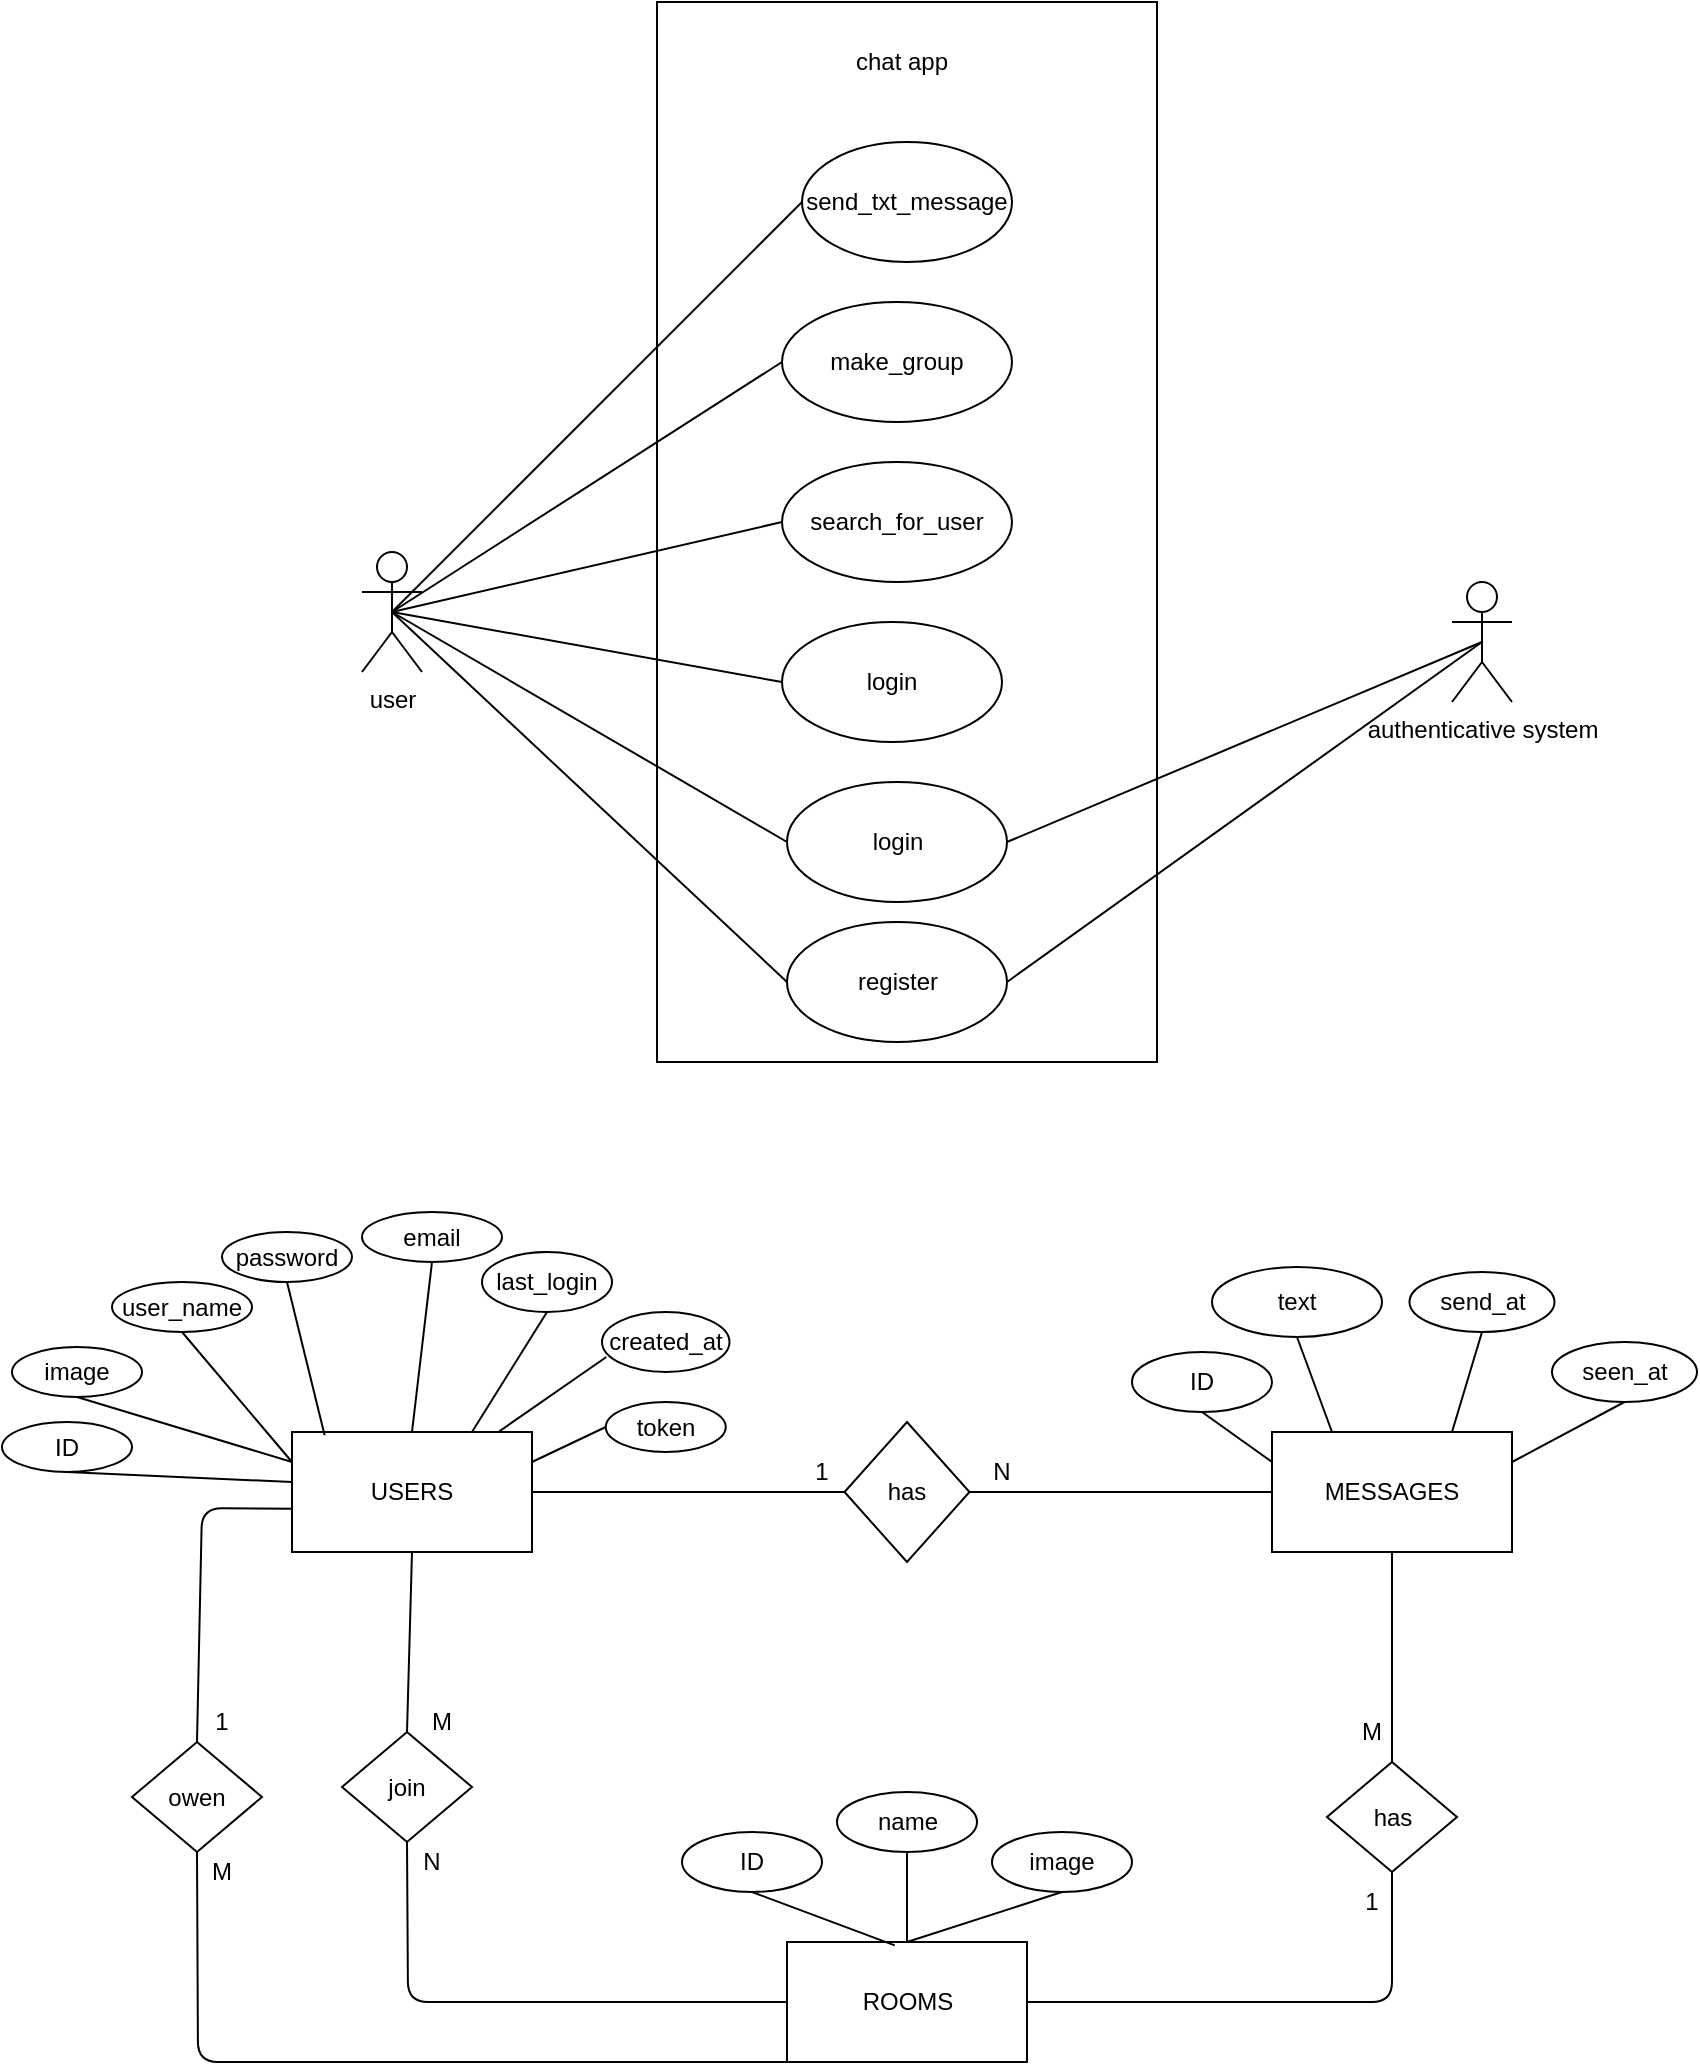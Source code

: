 <mxfile>
    <diagram id="wynGTHeyuO8-08cHfItO" name="Page-1">
        <mxGraphModel dx="1717" dy="1714" grid="1" gridSize="5" guides="1" tooltips="1" connect="1" arrows="1" fold="1" page="1" pageScale="1" pageWidth="850" pageHeight="1100" math="0" shadow="0">
            <root>
                <mxCell id="0"/>
                <mxCell id="1" parent="0"/>
                <mxCell id="2" value="user&lt;br&gt;" style="shape=umlActor;verticalLabelPosition=bottom;verticalAlign=top;html=1;outlineConnect=0;" parent="1" vertex="1">
                    <mxGeometry x="80" y="95" width="30" height="60" as="geometry"/>
                </mxCell>
                <mxCell id="5" value="" style="rounded=0;whiteSpace=wrap;html=1;" parent="1" vertex="1">
                    <mxGeometry x="227.5" y="-180" width="250" height="530" as="geometry"/>
                </mxCell>
                <mxCell id="10" value="chat app" style="text;html=1;strokeColor=none;fillColor=none;align=center;verticalAlign=middle;whiteSpace=wrap;rounded=0;" parent="1" vertex="1">
                    <mxGeometry x="290" y="-170" width="120" height="40" as="geometry"/>
                </mxCell>
                <mxCell id="11" value="send_txt_message" style="ellipse;whiteSpace=wrap;html=1;" parent="1" vertex="1">
                    <mxGeometry x="300" y="-110" width="105" height="60" as="geometry"/>
                </mxCell>
                <mxCell id="12" value="make_group" style="ellipse;whiteSpace=wrap;html=1;" parent="1" vertex="1">
                    <mxGeometry x="290" y="-30" width="115" height="60" as="geometry"/>
                </mxCell>
                <mxCell id="13" value="search_for_user" style="ellipse;whiteSpace=wrap;html=1;" parent="1" vertex="1">
                    <mxGeometry x="290" y="50" width="115" height="60" as="geometry"/>
                </mxCell>
                <mxCell id="14" value="login" style="ellipse;whiteSpace=wrap;html=1;" parent="1" vertex="1">
                    <mxGeometry x="290" y="130" width="110" height="60" as="geometry"/>
                </mxCell>
                <mxCell id="15" value="login" style="ellipse;whiteSpace=wrap;html=1;" parent="1" vertex="1">
                    <mxGeometry x="292.5" y="210" width="110" height="60" as="geometry"/>
                </mxCell>
                <mxCell id="17" value="register" style="ellipse;whiteSpace=wrap;html=1;" parent="1" vertex="1">
                    <mxGeometry x="292.5" y="280" width="110" height="60" as="geometry"/>
                </mxCell>
                <mxCell id="20" value="" style="endArrow=none;html=1;exitX=0.5;exitY=0.5;exitDx=0;exitDy=0;exitPerimeter=0;entryX=0;entryY=0.5;entryDx=0;entryDy=0;" parent="1" source="2" target="11" edge="1">
                    <mxGeometry width="50" height="50" relative="1" as="geometry">
                        <mxPoint x="420" y="95" as="sourcePoint"/>
                        <mxPoint x="210" y="10" as="targetPoint"/>
                    </mxGeometry>
                </mxCell>
                <mxCell id="24" value="" style="endArrow=none;html=1;exitX=0.5;exitY=0.5;exitDx=0;exitDy=0;exitPerimeter=0;entryX=0;entryY=0.5;entryDx=0;entryDy=0;" parent="1" source="2" target="12" edge="1">
                    <mxGeometry width="50" height="50" relative="1" as="geometry">
                        <mxPoint x="100" y="130" as="sourcePoint"/>
                        <mxPoint x="300" y="-75" as="targetPoint"/>
                    </mxGeometry>
                </mxCell>
                <mxCell id="25" value="" style="endArrow=none;html=1;entryX=0;entryY=0.5;entryDx=0;entryDy=0;exitX=0.5;exitY=0.5;exitDx=0;exitDy=0;exitPerimeter=0;" parent="1" source="2" target="13" edge="1">
                    <mxGeometry width="50" height="50" relative="1" as="geometry">
                        <mxPoint x="100" y="130" as="sourcePoint"/>
                        <mxPoint x="295" y="5" as="targetPoint"/>
                    </mxGeometry>
                </mxCell>
                <mxCell id="26" value="" style="endArrow=none;html=1;entryX=0;entryY=0.5;entryDx=0;entryDy=0;exitX=0.5;exitY=0.5;exitDx=0;exitDy=0;exitPerimeter=0;" parent="1" source="2" target="14" edge="1">
                    <mxGeometry width="50" height="50" relative="1" as="geometry">
                        <mxPoint x="100" y="130" as="sourcePoint"/>
                        <mxPoint x="295" y="85" as="targetPoint"/>
                    </mxGeometry>
                </mxCell>
                <mxCell id="27" value="" style="endArrow=none;html=1;entryX=0;entryY=0.5;entryDx=0;entryDy=0;exitX=0.5;exitY=0.5;exitDx=0;exitDy=0;exitPerimeter=0;" parent="1" source="2" target="15" edge="1">
                    <mxGeometry width="50" height="50" relative="1" as="geometry">
                        <mxPoint x="145" y="195" as="sourcePoint"/>
                        <mxPoint x="300" y="90" as="targetPoint"/>
                    </mxGeometry>
                </mxCell>
                <mxCell id="28" value="" style="endArrow=none;html=1;entryX=0;entryY=0.5;entryDx=0;entryDy=0;exitX=0.5;exitY=0.5;exitDx=0;exitDy=0;exitPerimeter=0;" parent="1" source="2" target="17" edge="1">
                    <mxGeometry width="50" height="50" relative="1" as="geometry">
                        <mxPoint x="110" y="140" as="sourcePoint"/>
                        <mxPoint x="305" y="95" as="targetPoint"/>
                    </mxGeometry>
                </mxCell>
                <mxCell id="29" value="authenticative system" style="shape=umlActor;verticalLabelPosition=bottom;verticalAlign=top;html=1;outlineConnect=0;" parent="1" vertex="1">
                    <mxGeometry x="625" y="110" width="30" height="60" as="geometry"/>
                </mxCell>
                <mxCell id="32" value="" style="endArrow=none;html=1;entryX=1;entryY=0.5;entryDx=0;entryDy=0;exitX=0.5;exitY=0.5;exitDx=0;exitDy=0;exitPerimeter=0;" parent="1" source="29" target="15" edge="1">
                    <mxGeometry width="50" height="50" relative="1" as="geometry">
                        <mxPoint x="100" y="130" as="sourcePoint"/>
                        <mxPoint x="405" y="235" as="targetPoint"/>
                    </mxGeometry>
                </mxCell>
                <mxCell id="33" value="" style="endArrow=none;html=1;entryX=1;entryY=0.5;entryDx=0;entryDy=0;exitX=0.5;exitY=0.5;exitDx=0;exitDy=0;exitPerimeter=0;" parent="1" source="29" target="17" edge="1">
                    <mxGeometry width="50" height="50" relative="1" as="geometry">
                        <mxPoint x="625" y="81.29" as="sourcePoint"/>
                        <mxPoint x="407.5" y="245" as="targetPoint"/>
                    </mxGeometry>
                </mxCell>
                <mxCell id="34" value="USERS" style="rounded=0;whiteSpace=wrap;html=1;fontFamily=Helvetica;" parent="1" vertex="1">
                    <mxGeometry x="45" y="535" width="120" height="60" as="geometry"/>
                </mxCell>
                <mxCell id="35" value="MESSAGES" style="rounded=0;whiteSpace=wrap;html=1;fontFamily=Helvetica;" parent="1" vertex="1">
                    <mxGeometry x="535" y="535" width="120" height="60" as="geometry"/>
                </mxCell>
                <mxCell id="36" value="ROOMS" style="rounded=0;whiteSpace=wrap;html=1;fontFamily=Helvetica;" parent="1" vertex="1">
                    <mxGeometry x="292.5" y="790" width="120" height="60" as="geometry"/>
                </mxCell>
                <mxCell id="37" value="has" style="rhombus;whiteSpace=wrap;html=1;fontFamily=Helvetica;" parent="1" vertex="1">
                    <mxGeometry x="321.25" y="530" width="62.5" height="70" as="geometry"/>
                </mxCell>
                <mxCell id="38" value="" style="endArrow=none;html=1;fontFamily=Helvetica;exitX=0;exitY=0.5;exitDx=0;exitDy=0;entryX=1;entryY=0.5;entryDx=0;entryDy=0;" parent="1" source="35" target="37" edge="1">
                    <mxGeometry width="50" height="50" relative="1" as="geometry">
                        <mxPoint x="505" y="580" as="sourcePoint"/>
                        <mxPoint x="395" y="585" as="targetPoint"/>
                    </mxGeometry>
                </mxCell>
                <mxCell id="39" value="" style="endArrow=none;html=1;fontFamily=Helvetica;exitX=1;exitY=0.5;exitDx=0;exitDy=0;" parent="1" source="34" target="37" edge="1">
                    <mxGeometry width="50" height="50" relative="1" as="geometry">
                        <mxPoint x="415" y="610" as="sourcePoint"/>
                        <mxPoint x="465" y="560" as="targetPoint"/>
                    </mxGeometry>
                </mxCell>
                <mxCell id="40" value="join" style="rhombus;whiteSpace=wrap;html=1;fontFamily=Helvetica;" parent="1" vertex="1">
                    <mxGeometry x="70" y="685" width="65" height="55" as="geometry"/>
                </mxCell>
                <mxCell id="41" value="" style="endArrow=none;html=1;fontFamily=Helvetica;exitX=0.5;exitY=0;exitDx=0;exitDy=0;entryX=0.5;entryY=1;entryDx=0;entryDy=0;" parent="1" source="40" target="34" edge="1">
                    <mxGeometry width="50" height="50" relative="1" as="geometry">
                        <mxPoint x="415" y="610" as="sourcePoint"/>
                        <mxPoint x="465" y="560" as="targetPoint"/>
                    </mxGeometry>
                </mxCell>
                <mxCell id="42" value="" style="endArrow=none;html=1;fontFamily=Helvetica;exitX=0.5;exitY=1;exitDx=0;exitDy=0;entryX=0;entryY=0.5;entryDx=0;entryDy=0;" parent="1" source="40" target="36" edge="1">
                    <mxGeometry width="50" height="50" relative="1" as="geometry">
                        <mxPoint x="415" y="610" as="sourcePoint"/>
                        <mxPoint x="465" y="560" as="targetPoint"/>
                        <Array as="points">
                            <mxPoint x="103" y="820"/>
                        </Array>
                    </mxGeometry>
                </mxCell>
                <mxCell id="44" value="has" style="rhombus;whiteSpace=wrap;html=1;fontFamily=Helvetica;" parent="1" vertex="1">
                    <mxGeometry x="562.5" y="700" width="65" height="55" as="geometry"/>
                </mxCell>
                <mxCell id="48" value="" style="endArrow=none;html=1;fontFamily=Helvetica;exitX=1;exitY=0.5;exitDx=0;exitDy=0;entryX=0.5;entryY=1;entryDx=0;entryDy=0;" parent="1" source="36" target="44" edge="1">
                    <mxGeometry width="50" height="50" relative="1" as="geometry">
                        <mxPoint x="415" y="610" as="sourcePoint"/>
                        <mxPoint x="465" y="560" as="targetPoint"/>
                        <Array as="points">
                            <mxPoint x="595" y="820"/>
                        </Array>
                    </mxGeometry>
                </mxCell>
                <mxCell id="49" value="" style="endArrow=none;html=1;fontFamily=Helvetica;exitX=0.5;exitY=0;exitDx=0;exitDy=0;entryX=0.5;entryY=1;entryDx=0;entryDy=0;" parent="1" source="44" target="35" edge="1">
                    <mxGeometry width="50" height="50" relative="1" as="geometry">
                        <mxPoint x="415" y="610" as="sourcePoint"/>
                        <mxPoint x="465" y="560" as="targetPoint"/>
                    </mxGeometry>
                </mxCell>
                <mxCell id="51" value="N" style="text;html=1;strokeColor=none;fillColor=none;align=center;verticalAlign=middle;whiteSpace=wrap;rounded=0;fontFamily=Helvetica;" parent="1" vertex="1">
                    <mxGeometry x="85" y="735" width="60" height="30" as="geometry"/>
                </mxCell>
                <mxCell id="53" value="M" style="text;html=1;strokeColor=none;fillColor=none;align=center;verticalAlign=middle;whiteSpace=wrap;rounded=0;fontFamily=Helvetica;" parent="1" vertex="1">
                    <mxGeometry x="555" y="670" width="60" height="30" as="geometry"/>
                </mxCell>
                <mxCell id="54" value="1" style="text;html=1;strokeColor=none;fillColor=none;align=center;verticalAlign=middle;whiteSpace=wrap;rounded=0;fontFamily=Helvetica;" parent="1" vertex="1">
                    <mxGeometry x="555" y="755" width="60" height="30" as="geometry"/>
                </mxCell>
                <mxCell id="55" value="1" style="text;html=1;strokeColor=none;fillColor=none;align=center;verticalAlign=middle;whiteSpace=wrap;rounded=0;fontFamily=Helvetica;" parent="1" vertex="1">
                    <mxGeometry x="280" y="540" width="60" height="30" as="geometry"/>
                </mxCell>
                <mxCell id="56" value="N" style="text;html=1;strokeColor=none;fillColor=none;align=center;verticalAlign=middle;whiteSpace=wrap;rounded=0;fontFamily=Helvetica;" parent="1" vertex="1">
                    <mxGeometry x="370" y="540" width="60" height="30" as="geometry"/>
                </mxCell>
                <mxCell id="57" value="ID" style="ellipse;whiteSpace=wrap;html=1;fontFamily=Helvetica;" parent="1" vertex="1">
                    <mxGeometry x="-100" y="530" width="65" height="25" as="geometry"/>
                </mxCell>
                <mxCell id="59" value="password" style="ellipse;whiteSpace=wrap;html=1;fontFamily=Helvetica;" parent="1" vertex="1">
                    <mxGeometry x="10" y="435" width="65" height="25" as="geometry"/>
                </mxCell>
                <mxCell id="60" value="user_name" style="ellipse;whiteSpace=wrap;html=1;fontFamily=Helvetica;" parent="1" vertex="1">
                    <mxGeometry x="-45" y="460" width="70" height="25" as="geometry"/>
                </mxCell>
                <mxCell id="61" value="email" style="ellipse;whiteSpace=wrap;html=1;fontFamily=Helvetica;" parent="1" vertex="1">
                    <mxGeometry x="80" y="425" width="70" height="25" as="geometry"/>
                </mxCell>
                <mxCell id="65" value="text" style="ellipse;whiteSpace=wrap;html=1;fontFamily=Helvetica;" parent="1" vertex="1">
                    <mxGeometry x="505" y="452.5" width="85" height="35" as="geometry"/>
                </mxCell>
                <mxCell id="66" value="ID" style="ellipse;whiteSpace=wrap;html=1;fontFamily=Helvetica;" parent="1" vertex="1">
                    <mxGeometry x="465" y="495" width="70" height="30" as="geometry"/>
                </mxCell>
                <mxCell id="68" value="send_at" style="ellipse;whiteSpace=wrap;html=1;fontFamily=Helvetica;" parent="1" vertex="1">
                    <mxGeometry x="603.75" y="455" width="72.5" height="30" as="geometry"/>
                </mxCell>
                <mxCell id="69" value="created_at" style="ellipse;whiteSpace=wrap;html=1;fontFamily=Helvetica;" parent="1" vertex="1">
                    <mxGeometry x="200" y="475" width="63.75" height="30" as="geometry"/>
                </mxCell>
                <mxCell id="70" value="token" style="ellipse;whiteSpace=wrap;html=1;fontFamily=Helvetica;" parent="1" vertex="1">
                    <mxGeometry x="201.88" y="520" width="60" height="25" as="geometry"/>
                </mxCell>
                <mxCell id="71" value="last_login" style="ellipse;whiteSpace=wrap;html=1;fontFamily=Helvetica;" parent="1" vertex="1">
                    <mxGeometry x="140" y="445" width="65" height="30" as="geometry"/>
                </mxCell>
                <mxCell id="74" value="" style="endArrow=none;html=1;fontFamily=Helvetica;entryX=0.5;entryY=1;entryDx=0;entryDy=0;" parent="1" target="57" edge="1">
                    <mxGeometry width="50" height="50" relative="1" as="geometry">
                        <mxPoint x="45" y="560" as="sourcePoint"/>
                        <mxPoint x="465" y="645" as="targetPoint"/>
                    </mxGeometry>
                </mxCell>
                <mxCell id="75" value="" style="endArrow=none;html=1;fontFamily=Helvetica;entryX=0.5;entryY=1;entryDx=0;entryDy=0;exitX=0;exitY=0.25;exitDx=0;exitDy=0;" parent="1" source="34" target="60" edge="1">
                    <mxGeometry width="50" height="50" relative="1" as="geometry">
                        <mxPoint x="50" y="565" as="sourcePoint"/>
                        <mxPoint x="-15" y="540" as="targetPoint"/>
                    </mxGeometry>
                </mxCell>
                <mxCell id="76" value="" style="endArrow=none;html=1;fontFamily=Helvetica;entryX=0.5;entryY=1;entryDx=0;entryDy=0;exitX=0.136;exitY=0.028;exitDx=0;exitDy=0;exitPerimeter=0;" parent="1" source="34" target="59" edge="1">
                    <mxGeometry width="50" height="50" relative="1" as="geometry">
                        <mxPoint x="55" y="570" as="sourcePoint"/>
                        <mxPoint x="-10" y="545" as="targetPoint"/>
                    </mxGeometry>
                </mxCell>
                <mxCell id="77" value="" style="endArrow=none;html=1;fontFamily=Helvetica;entryX=0.5;entryY=1;entryDx=0;entryDy=0;exitX=0.5;exitY=0;exitDx=0;exitDy=0;" parent="1" source="34" target="61" edge="1">
                    <mxGeometry width="50" height="50" relative="1" as="geometry">
                        <mxPoint x="60" y="575" as="sourcePoint"/>
                        <mxPoint x="-5" y="550" as="targetPoint"/>
                    </mxGeometry>
                </mxCell>
                <mxCell id="78" value="" style="endArrow=none;html=1;fontFamily=Helvetica;entryX=0.5;entryY=1;entryDx=0;entryDy=0;exitX=0.75;exitY=0;exitDx=0;exitDy=0;" parent="1" source="34" target="71" edge="1">
                    <mxGeometry width="50" height="50" relative="1" as="geometry">
                        <mxPoint x="130" y="530" as="sourcePoint"/>
                        <mxPoint y="555" as="targetPoint"/>
                    </mxGeometry>
                </mxCell>
                <mxCell id="79" value="" style="endArrow=none;html=1;fontFamily=Helvetica;entryX=0.034;entryY=0.75;entryDx=0;entryDy=0;entryPerimeter=0;" parent="1" source="34" target="69" edge="1">
                    <mxGeometry width="50" height="50" relative="1" as="geometry">
                        <mxPoint x="70" y="585" as="sourcePoint"/>
                        <mxPoint x="5" y="560" as="targetPoint"/>
                    </mxGeometry>
                </mxCell>
                <mxCell id="80" value="" style="endArrow=none;html=1;fontFamily=Helvetica;entryX=0;entryY=0.5;entryDx=0;entryDy=0;exitX=1;exitY=0.25;exitDx=0;exitDy=0;" parent="1" source="34" target="70" edge="1">
                    <mxGeometry width="50" height="50" relative="1" as="geometry">
                        <mxPoint x="75" y="590" as="sourcePoint"/>
                        <mxPoint x="10" y="565" as="targetPoint"/>
                    </mxGeometry>
                </mxCell>
                <mxCell id="84" value="seen_at" style="ellipse;whiteSpace=wrap;html=1;fontFamily=Helvetica;" parent="1" vertex="1">
                    <mxGeometry x="675" y="490" width="72.5" height="30" as="geometry"/>
                </mxCell>
                <mxCell id="89" value="" style="endArrow=none;html=1;fontFamily=Helvetica;entryX=0.5;entryY=1;entryDx=0;entryDy=0;exitX=0;exitY=0.25;exitDx=0;exitDy=0;" parent="1" source="35" target="66" edge="1">
                    <mxGeometry width="50" height="50" relative="1" as="geometry">
                        <mxPoint x="415" y="695" as="sourcePoint"/>
                        <mxPoint x="465" y="645" as="targetPoint"/>
                    </mxGeometry>
                </mxCell>
                <mxCell id="90" value="" style="endArrow=none;html=1;fontFamily=Helvetica;entryX=0.5;entryY=1;entryDx=0;entryDy=0;exitX=0.25;exitY=0;exitDx=0;exitDy=0;" parent="1" source="35" target="65" edge="1">
                    <mxGeometry width="50" height="50" relative="1" as="geometry">
                        <mxPoint x="420" y="700" as="sourcePoint"/>
                        <mxPoint x="470" y="650" as="targetPoint"/>
                    </mxGeometry>
                </mxCell>
                <mxCell id="92" value="" style="endArrow=none;html=1;fontFamily=Helvetica;entryX=0.5;entryY=1;entryDx=0;entryDy=0;exitX=1;exitY=0.25;exitDx=0;exitDy=0;" parent="1" source="35" target="84" edge="1">
                    <mxGeometry width="50" height="50" relative="1" as="geometry">
                        <mxPoint x="430" y="710" as="sourcePoint"/>
                        <mxPoint x="480" y="660" as="targetPoint"/>
                    </mxGeometry>
                </mxCell>
                <mxCell id="93" value="" style="endArrow=none;html=1;fontFamily=Helvetica;exitX=0.75;exitY=0;exitDx=0;exitDy=0;entryX=0.5;entryY=1;entryDx=0;entryDy=0;" parent="1" source="35" target="68" edge="1">
                    <mxGeometry width="50" height="50" relative="1" as="geometry">
                        <mxPoint x="595" y="535" as="sourcePoint"/>
                        <mxPoint x="640" y="495" as="targetPoint"/>
                    </mxGeometry>
                </mxCell>
                <mxCell id="95" value="ID" style="ellipse;whiteSpace=wrap;html=1;fontFamily=Helvetica;" parent="1" vertex="1">
                    <mxGeometry x="240" y="735" width="70" height="30" as="geometry"/>
                </mxCell>
                <mxCell id="96" value="name" style="ellipse;whiteSpace=wrap;html=1;fontFamily=Helvetica;" parent="1" vertex="1">
                    <mxGeometry x="317.5" y="715" width="70" height="30" as="geometry"/>
                </mxCell>
                <mxCell id="100" value="owen" style="rhombus;whiteSpace=wrap;html=1;fontFamily=Helvetica;" parent="1" vertex="1">
                    <mxGeometry x="-35" y="690" width="65" height="55" as="geometry"/>
                </mxCell>
                <mxCell id="101" value="" style="endArrow=none;html=1;fontFamily=Helvetica;entryX=0.5;entryY=0;entryDx=0;entryDy=0;exitX=0.004;exitY=0.639;exitDx=0;exitDy=0;exitPerimeter=0;" parent="1" source="34" target="100" edge="1">
                    <mxGeometry width="50" height="50" relative="1" as="geometry">
                        <mxPoint y="570" as="sourcePoint"/>
                        <mxPoint x="465" y="725" as="targetPoint"/>
                        <Array as="points">
                            <mxPoint y="573"/>
                        </Array>
                    </mxGeometry>
                </mxCell>
                <mxCell id="105" value="" style="endArrow=none;html=1;fontFamily=Helvetica;entryX=0.5;entryY=1;entryDx=0;entryDy=0;exitX=0;exitY=1;exitDx=0;exitDy=0;" parent="1" source="36" target="100" edge="1">
                    <mxGeometry width="50" height="50" relative="1" as="geometry">
                        <mxPoint x="-2" y="835" as="sourcePoint"/>
                        <mxPoint x="465" y="725" as="targetPoint"/>
                        <Array as="points">
                            <mxPoint x="-2" y="850"/>
                        </Array>
                    </mxGeometry>
                </mxCell>
                <mxCell id="106" value="M" style="text;html=1;strokeColor=none;fillColor=none;align=center;verticalAlign=middle;whiteSpace=wrap;rounded=0;fontFamily=Helvetica;" parent="1" vertex="1">
                    <mxGeometry x="-20" y="740" width="60" height="30" as="geometry"/>
                </mxCell>
                <mxCell id="107" value="M" style="text;html=1;strokeColor=none;fillColor=none;align=center;verticalAlign=middle;whiteSpace=wrap;rounded=0;fontFamily=Helvetica;" parent="1" vertex="1">
                    <mxGeometry x="90" y="665" width="60" height="30" as="geometry"/>
                </mxCell>
                <mxCell id="108" value="1" style="text;html=1;strokeColor=none;fillColor=none;align=center;verticalAlign=middle;whiteSpace=wrap;rounded=0;fontFamily=Helvetica;" parent="1" vertex="1">
                    <mxGeometry x="-20" y="665" width="60" height="30" as="geometry"/>
                </mxCell>
                <mxCell id="109" value="" style="endArrow=none;html=1;fontFamily=Helvetica;exitX=0.5;exitY=1;exitDx=0;exitDy=0;entryX=0.449;entryY=0.028;entryDx=0;entryDy=0;entryPerimeter=0;" parent="1" source="95" target="36" edge="1">
                    <mxGeometry width="50" height="50" relative="1" as="geometry">
                        <mxPoint x="325" y="695" as="sourcePoint"/>
                        <mxPoint x="375" y="645" as="targetPoint"/>
                    </mxGeometry>
                </mxCell>
                <mxCell id="110" value="" style="endArrow=none;html=1;fontFamily=Helvetica;entryX=0.5;entryY=1;entryDx=0;entryDy=0;exitX=0.5;exitY=0;exitDx=0;exitDy=0;" parent="1" source="36" target="96" edge="1">
                    <mxGeometry width="50" height="50" relative="1" as="geometry">
                        <mxPoint x="325" y="695" as="sourcePoint"/>
                        <mxPoint x="375" y="645" as="targetPoint"/>
                    </mxGeometry>
                </mxCell>
                <mxCell id="111" value="image" style="ellipse;whiteSpace=wrap;html=1;fontFamily=Helvetica;" parent="1" vertex="1">
                    <mxGeometry x="-95" y="492.5" width="65" height="25" as="geometry"/>
                </mxCell>
                <mxCell id="112" value="" style="endArrow=none;html=1;fontFamily=Helvetica;entryX=0.5;entryY=1;entryDx=0;entryDy=0;exitX=0;exitY=0.25;exitDx=0;exitDy=0;" parent="1" source="34" target="111" edge="1">
                    <mxGeometry width="50" height="50" relative="1" as="geometry">
                        <mxPoint x="-55" y="590" as="sourcePoint"/>
                        <mxPoint x="-5" y="490" as="targetPoint"/>
                    </mxGeometry>
                </mxCell>
                <mxCell id="113" value="image" style="ellipse;whiteSpace=wrap;html=1;fontFamily=Helvetica;" parent="1" vertex="1">
                    <mxGeometry x="395" y="735" width="70" height="30" as="geometry"/>
                </mxCell>
                <mxCell id="114" value="" style="endArrow=none;html=1;fontFamily=Helvetica;entryX=0.5;entryY=1;entryDx=0;entryDy=0;exitX=0.5;exitY=0;exitDx=0;exitDy=0;" parent="1" source="36" target="113" edge="1">
                    <mxGeometry width="50" height="50" relative="1" as="geometry">
                        <mxPoint x="357.5" y="795" as="sourcePoint"/>
                        <mxPoint x="357.5" y="750" as="targetPoint"/>
                    </mxGeometry>
                </mxCell>
            </root>
        </mxGraphModel>
    </diagram>
</mxfile>
